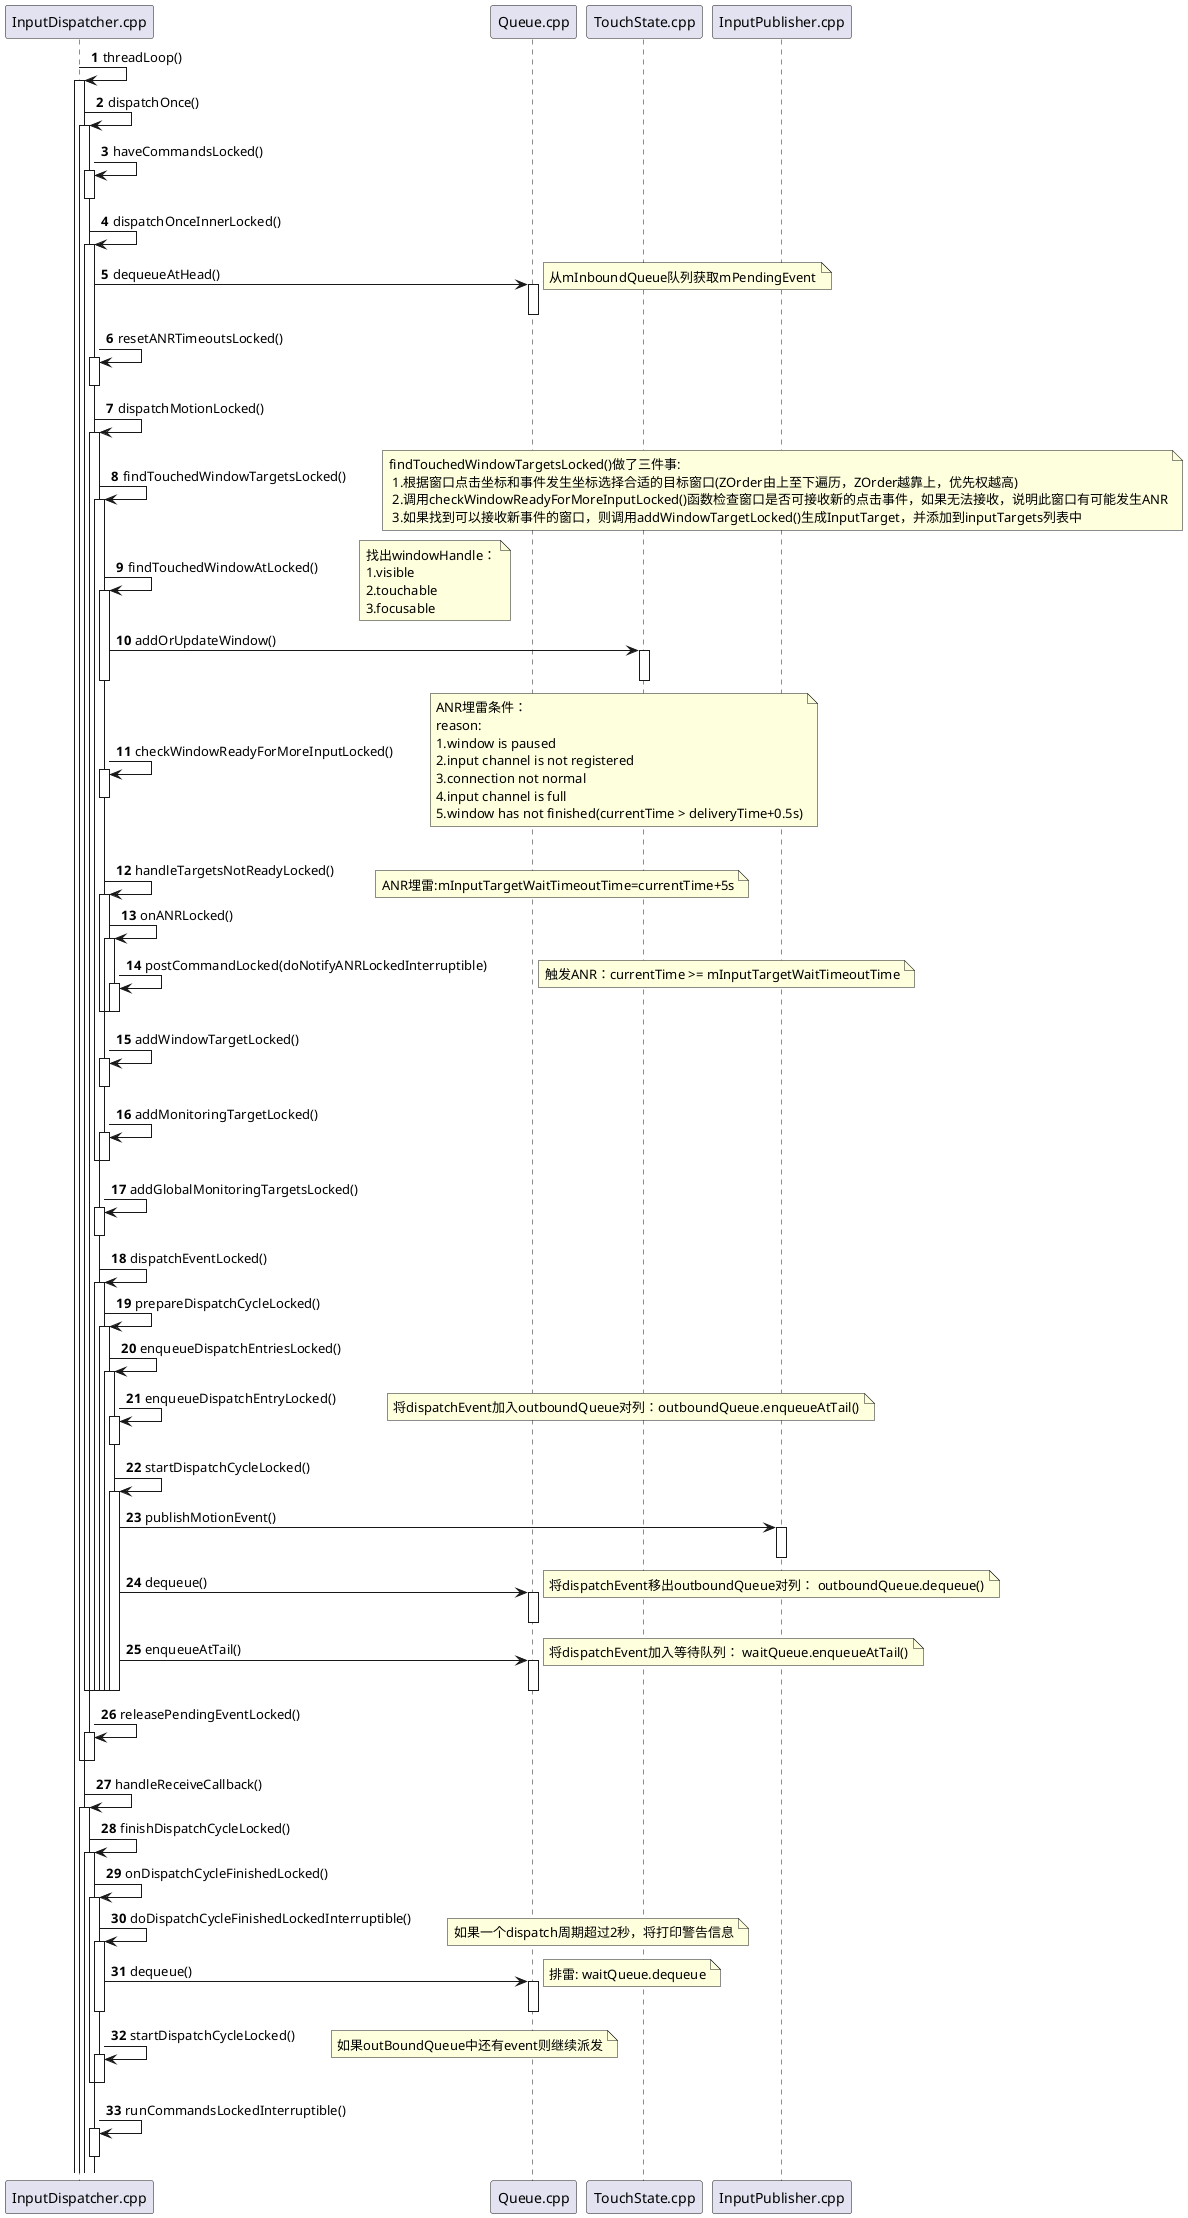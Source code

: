 @startuml
'https://plantuml.com/sequence-diagram

autonumber

InputDispatcher.cpp -> InputDispatcher.cpp: threadLoop()
activate InputDispatcher.cpp
InputDispatcher.cpp -> InputDispatcher.cpp: dispatchOnce()
activate InputDispatcher.cpp
InputDispatcher.cpp -> InputDispatcher.cpp: haveCommandsLocked()
activate InputDispatcher.cpp
deactivate InputDispatcher.cpp
InputDispatcher.cpp -> InputDispatcher.cpp: dispatchOnceInnerLocked()
activate InputDispatcher.cpp
InputDispatcher.cpp -> Queue.cpp: dequeueAtHead()
activate Queue.cpp
deactivate Queue.cpp
note right: 从mInboundQueue队列获取mPendingEvent
InputDispatcher.cpp -> InputDispatcher.cpp: resetANRTimeoutsLocked()
activate InputDispatcher.cpp
deactivate InputDispatcher.cpp
InputDispatcher.cpp -> InputDispatcher.cpp: dispatchMotionLocked()
activate InputDispatcher.cpp
InputDispatcher.cpp -> InputDispatcher.cpp: findTouchedWindowTargetsLocked()
activate InputDispatcher.cpp
note right:findTouchedWindowTargetsLocked()做了三件事:\n 1.根据窗口点击坐标和事件发生坐标选择合适的目标窗口(ZOrder由上至下遍历，ZOrder越靠上，优先权越高)\n 2.调用checkWindowReadyForMoreInputLocked()函数检查窗口是否可接收新的点击事件，如果无法接收，说明此窗口有可能发生ANR\n 3.如果找到可以接收新事件的窗口，则调用addWindowTargetLocked()生成InputTarget，并添加到inputTargets列表中

InputDispatcher.cpp -> InputDispatcher.cpp: findTouchedWindowAtLocked()
activate InputDispatcher.cpp
note right: 找出windowHandle：\n1.visible \n2.touchable \n3.focusable
InputDispatcher.cpp -> TouchState.cpp: addOrUpdateWindow()
activate TouchState.cpp
deactivate TouchState.cpp
deactivate InputDispatcher.cpp
InputDispatcher.cpp -> InputDispatcher.cpp: checkWindowReadyForMoreInputLocked()
activate InputDispatcher.cpp
deactivate InputDispatcher.cpp
note right: ANR埋雷条件：\nreason: \n1.window is paused \n2.input channel is not registered \n3.connection not normal\n4.input channel is full\n5.window has not finished(currentTime > deliveryTime+0.5s)
InputDispatcher.cpp -> InputDispatcher.cpp: handleTargetsNotReadyLocked()
activate InputDispatcher.cpp
note right:ANR埋雷:mInputTargetWaitTimeoutTime=currentTime+5s
InputDispatcher.cpp -> InputDispatcher.cpp: onANRLocked()
activate InputDispatcher.cpp
InputDispatcher.cpp -> InputDispatcher.cpp: postCommandLocked(doNotifyANRLockedInterruptible)
activate InputDispatcher.cpp
note right:触发ANR：currentTime >= mInputTargetWaitTimeoutTime
deactivate InputDispatcher.cpp
deactivate InputDispatcher.cpp
deactivate InputDispatcher.cpp

InputDispatcher.cpp -> InputDispatcher.cpp: addWindowTargetLocked()
activate InputDispatcher.cpp
deactivate InputDispatcher.cpp
InputDispatcher.cpp -> InputDispatcher.cpp: addMonitoringTargetLocked()
activate InputDispatcher.cpp
deactivate InputDispatcher.cpp
deactivate InputDispatcher.cpp

InputDispatcher.cpp -> InputDispatcher.cpp: addGlobalMonitoringTargetsLocked()
activate InputDispatcher.cpp
deactivate InputDispatcher.cpp

InputDispatcher.cpp -> InputDispatcher.cpp: dispatchEventLocked()
activate InputDispatcher.cpp

InputDispatcher.cpp -> InputDispatcher.cpp: prepareDispatchCycleLocked()
activate InputDispatcher.cpp

InputDispatcher.cpp -> InputDispatcher.cpp: enqueueDispatchEntriesLocked()
activate InputDispatcher.cpp

InputDispatcher.cpp -> InputDispatcher.cpp: enqueueDispatchEntryLocked()
activate InputDispatcher.cpp
deactivate InputDispatcher.cpp
note right: 将dispatchEvent加入outboundQueue对列：outboundQueue.enqueueAtTail()

InputDispatcher.cpp -> InputDispatcher.cpp: startDispatchCycleLocked()
activate InputDispatcher.cpp
InputDispatcher.cpp -> InputPublisher.cpp: publishMotionEvent()
activate InputPublisher.cpp
deactivate InputPublisher.cpp
InputDispatcher.cpp -> Queue.cpp: dequeue()
activate Queue.cpp
deactivate Queue.cpp
note right: 将dispatchEvent移出outboundQueue对列： outboundQueue.dequeue()
InputDispatcher.cpp -> Queue.cpp: enqueueAtTail()
activate Queue.cpp
deactivate Queue.cpp
note right: 将dispatchEvent加入等待队列： waitQueue.enqueueAtTail()

deactivate InputDispatcher.cpp
deactivate InputDispatcher.cpp
deactivate InputDispatcher.cpp
deactivate InputDispatcher.cpp
deactivate InputDispatcher.cpp
deactivate InputDispatcher.cpp

InputDispatcher.cpp -> InputDispatcher.cpp: releasePendingEventLocked()
activate InputDispatcher.cpp
deactivate InputDispatcher.cpp
deactivate InputDispatcher.cpp


InputDispatcher.cpp -> InputDispatcher.cpp: handleReceiveCallback()
activate InputDispatcher.cpp
InputDispatcher.cpp -> InputDispatcher.cpp: finishDispatchCycleLocked()
activate InputDispatcher.cpp
InputDispatcher.cpp -> InputDispatcher.cpp: onDispatchCycleFinishedLocked()
activate InputDispatcher.cpp
InputDispatcher.cpp -> InputDispatcher.cpp: doDispatchCycleFinishedLockedInterruptible()
activate InputDispatcher.cpp
note right:如果一个dispatch周期超过2秒，将打印警告信息
InputDispatcher.cpp -> Queue.cpp: dequeue()
activate Queue.cpp
deactivate Queue.cpp
deactivate InputDispatcher.cpp
note right: 排雷: waitQueue.dequeue

InputDispatcher.cpp -> InputDispatcher.cpp: startDispatchCycleLocked()
activate InputDispatcher.cpp
deactivate InputDispatcher.cpp
deactivate InputDispatcher.cpp
note right: 如果outBoundQueue中还有event则继续派发

InputDispatcher.cpp -> InputDispatcher.cpp: runCommandsLockedInterruptible()
activate InputDispatcher.cpp
deactivate InputDispatcher.cpp





@enduml

